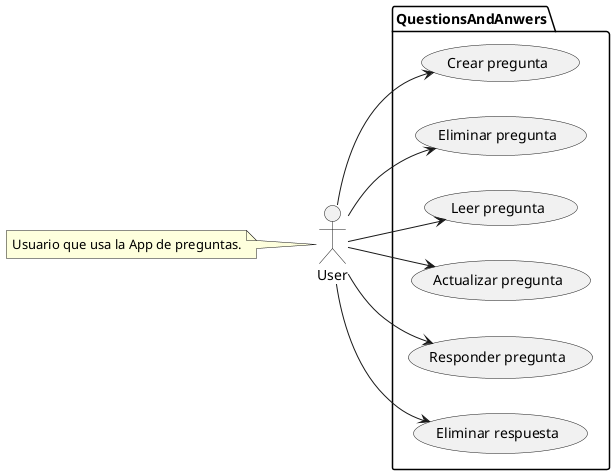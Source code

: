 @startuml
'https://plantuml.com/use-case-diagram

left to right direction
actor User as user
note left of user : Usuario que usa la App de preguntas.

package QuestionsAndAnwers{
usecase "Crear pregunta" as UseCase1
usecase "Eliminar pregunta" as UseCase2
usecase "Leer pregunta" as UseCase3
usecase "Actualizar pregunta" as UseCase4
usecase "Responder pregunta" as UseCase5
usecase "Eliminar respuesta" as UseCase6
}


user --> UseCase1
user --> UseCase2
user --> UseCase3
user --> UseCase4
user --> UseCase5
user --> UseCase6
@enduml